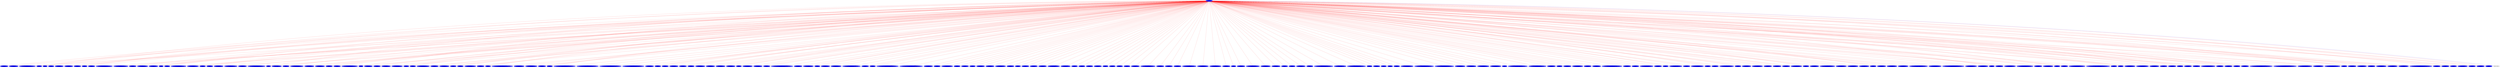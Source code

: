 strict graph opd {
  "3065" -- "1298" [color=red];
  "3065" -- "2719" [color=red];
  "3065" -- "894" [color=red];
  "3065" -- "176" [color=red];
  "3065" -- "3" [color=red];
  "3065" -- "116" [color=red];
  "3065" -- "1" [color=red];
  "3065" -- "2" [color=red];
  "3065" -- "998" [color=red];
  "3065" -- "142" [color=red];
  "3065" -- "124" [color=red];
  "3065" -- "1350" [color=red];
  "3065" -- "84" [color=red];
  "3065" -- "201" [color=red];
  "3065" -- "86" [color=red];
  "3065" -- "2575" [color=red];
  "3065" -- "838" [color=red];
  "3065" -- "138" [color=red];
  "3065" -- "2581" [color=red];
  "3065" -- "1226" [color=red];
  "3065" -- "166" [color=red];
  "3065" -- "147" [color=red];
  "3065" -- "4" [color=red];
  "3065" -- "995" [color=red];
  "3065" -- "363" [color=red];
  "3065" -- "8" [color=red];
  "3065" -- "5" [color=red];
  "3065" -- "298" [color=red];
  "3065" -- "160" [color=red];
  "3065" -- "5327" [color=red];
  "3065" -- "494" [color=red];
  "3065" -- "193" [color=red];
  "3065" -- "204" [color=red];
  "3065" -- "167" [color=red];
  "3065" -- "2586" [color=red];
  "3065" -- "135" [color=red];
  "3065" -- "10" [color=red];
  "3065" -- "168" [color=red];
  "3065" -- "5016" [color=red];
  "3065" -- "996" [color=red];
  "3065" -- "70" [color=red];
  "3065" -- "134" [color=red];
  "3065" -- "2583" [color=red];
  "3065" -- "945" [color=red];
  "3065" -- "530" [color=red];
  "3065" -- "149" [color=red];
  "3065" -- "896" [color=red];
  "3065" -- "1372" [color=red];
  "3065" -- "185" [color=red];
  "3065" -- "198" [color=red];
  "3065" -- "2889" [color=red];
  "3065" -- "2858" [color=red];
  "3065" -- "2720" [color=red];
  "3065" -- "117" [color=red];
  "3065" -- "206" [color=red];
  "3065" -- "1369" [color=red];
  "3065" -- "1368" [color=red];
  "3065" -- "2718" [color=red];
  "3065" -- "1367" [color=red];
  "3065" -- "1219" [color=red];
  "3065" -- "159" [color=red];
  "3065" -- "5136" [color=red];
  "3065" -- "487" [color=red];
  "3065" -- "131" [color=red];
  "3065" -- "207" [color=red];
  "3065" -- "120" [color=red];
  "3065" -- "937" [color=red];
  "3065" -- "225" [color=red];
  "3065" -- "175" [color=red];
  "3065" -- "16" [color=red];
  "3065" -- "2736" [color=red];
  "3065" -- "14" [color=red];
  "3065" -- "481" [color=red];
  "3065" -- "2585" [color=red];
  "3065" -- "208" [color=red];
  "3065" -- "1365" [color=red];
  "3065" -- "829" [color=red];
  "3065" -- "5345" [color=red];
  "3065" -- "1362" [color=red];
  "3065" -- "1363" [color=red];
  "3065" -- "993" [color=red];
  "3065" -- "155" [color=red];
  "3065" -- "2584" [color=red];
  "3065" -- "2892" [color=red];
  "3065" -- "5050" [color=red];
  "3065" -- "899" [color=red];
  "3065" -- "901" [color=red];
  "3065" -- "842" [color=red];
  "3065" -- "163" [color=red];
  "3065" -- "177" [color=red];
  "3065" -- "178" [color=red];
  "3065" -- "171" [color=red];
  "3065" -- "2579" [color=red];
  "3065" -- "113" [color=red];
  "3065" -- "7" [color=red];
  "3065" -- "212" [color=red];
  "3065" -- "172" [color=red];
  "3065" -- "197" [color=red];
  "3065" -- "2738" [color=red];
  "3065" -- "2737" [color=red];
  "3065" -- "126" [color=red];
  "3065" -- "893" [color=red];
  "3065" -- "125" [color=red];
  "3065" -- "199" [color=red];
  "3065" -- "29" [color=red];
  "3065" -- "26" [color=red];
  "3065" -- "27" [color=red];
  "3065" -- "28" [color=red];
  "3065" -- "2854" [color=red];
  "3065" -- "1373" [color=red];
  "3065" -- "836" [color=red];
  "3065" -- "1169" [color=red];
  "3065" -- "903" [color=red];
  "3065" -- "884" [color=red];
  "3065" -- "1213" [color=red];
  "3065" -- "490" [color=red];
  "3065" -- "2617" [color=red];
  "3065" -- "148" [color=red];
  "3065" -- "2720" [color=red];
  "3065" -- "2588" [color=red];
  "3065" -- "174" [color=red];
  "3065" -- "644" [color=red];
  "3065" -- "507" [color=red];
  "3065" -- "145" [color=red];
  "3065" -- "110" [color=red];
  "3065" -- "5023" [color=red];
  "3065" -- "216" [color=red];
  "3065" -- "5046" [color=red];
  "3065" -- "2891" [color=red];
  "3065" -- "2587" [color=red];
  "3065" -- "123" [color=red];
  "3065" -- "68" [color=red];
  "3065" -- "115" [color=red];
  "3065" -- "63" [color=red];
  "3065" -- "60" [color=red];
  "3065" -- "1358" [color=red];
  "3065" -- "1359" [color=red];
  "3065" -- "1360" [color=red];
  "3065" -- "37" [color=red];
  "3065" -- "905" [color=red];
  "3065" -- "1212" [color=red];
  "3065" -- "204" [color=red];
  "3065" -- "987" [color=red];
  "3065" -- "64" [color=red];
  "3065" -- "5042" [color=red];
  "3065" -- "1347" [color=red];
  "3065" -- "226" [color=red];
  "3065" -- "75" [color=red];
  "3065" -- "5025" [color=red];
  "3065" -- "995" [color=red];
  "3065" -- "821" [color=red];
  "3065" -- "5026" [color=red];
  "3065" -- "2930" [color=red];
  "3065" -- "2855" [color=red];
  "3065" -- "218" [color=red];
  "3065" -- "114" [color=red];
  "3065" -- "2577" [color=red];
  "3065" -- "408" [color=red];
  "3065" -- "371" [color=red];
  "3065" -- "902" [color=red];
  "3065" -- "210" [color=red];
  "3065" -- "821" [color=red];
  "3065" -- "2580" [color=red];
  "3065" -- "891" [color=red];
  "3065" -- "150" [color=red];
  "3065" -- "882" [color=red];
  "3065" -- "43" [color=red];
  "3065" -- "482" [color=red];
  "3065" -- "42" [color=red];
  "3065" -- "1598" [color=red];
  "3065" -- "2618" [color=red];
  "3065" -- "5258" [color=red];
  "3065" -- "49" [color=red];
  "3065" -- "44" [color=red];
  "3065" -- "46" [color=red];
  "3065" -- "47" [color=red];
  "3065" -- "48" [color=red];
  "3065" -- "50" [color=red];
  "3065" -- "5046" [color=red];
  "3065" -- "2461" [color=red];
  "3065" -- "219" [color=red];
  "3065" -- "130" [color=red];
  "3065" -- "1136" [color=red];
  "3065" -- "1218" [color=red];
  "3065" -- "2890" [color=red];
  "3065" -- "2576" [color=red];
  "3065" -- "2894" [color=red];
  "3065" -- "221" [color=red];
  "3065" -- "202" [color=red];
  "3065" -- "140" [color=red];
  "3065" -- "363" [color=red];
  "3065" -- "467" [color=red];
  "3065" -- "2578" [color=red];
  "3065" -- "206" [color=red];
  "3065" -- "1356" [color=red];
  "3065" -- "165" [color=red];
  "3065" -- "174" [color=red];
  "3065" -- "180" [color=red];
  "3065" -- "222" [color=red];
  "3065" -- "940" [color=red];
  "3065" -- "1351" [color=red];
  "3065" -- "2721" [color=red];
  "3065" -- "366" [color=red];
  "3065" -- "223" [color=red];
  "3065" -- "2888" [color=red];
  "3065" -- "1474" [color=red];
  "3065" -- "839" [color=red];
  "3065" -- "144" [color=red];
  "3065" -- "835" [color=red];
  "3065" -- "112" [color=red];
  "3065" -- "102" [color=red];
  "3065" -- "368" [color=red];
  "3065" -- "83" [color=red];
  "3065" -- "684" [color=red];
  "3065" -- "2856" [color=red];
  "3065" -- "58" [color=red];
  "3065" -- "141" [color=red];
  "3065" -- "2582" [color=red];
  "3065" -- "2893" [color=red];
  "3065" -- "106" [color=red];
  "3065" -- "55" [color=red];
  "3065" -- "2857" [color=red];
  "3065" -- "139" [color=red];
  "3065" -- "892" [color=red];
  "3065" -- "951" [color=red];
  "3065" -- "592" [color=red];
  "3065" -- "1211" [color=red];
  "3065" -- "889" [color=red];
  "3065" -- "888" [color=red];
  "3065" -- "823" [color=red];
  "3065" -- "128" [color=red];
  "3065" -- "109" [color=red];
  "3065" -- "57" [color=red];
  "3065" -- "836" [color=red];
  "3065" -- "11" [color=red];
  "3065" -- "188" [color=red];
  "3065" -- "451" [color=red];
  "3065" -- "156" [color=red];
  "3065" -- "Retired concepts" [color=blue];
  "3065" -- "Retired concepts" [color=blue];
  "3065" -- "Retired concepts" [color=blue];
  "3065" -- "Retired concepts" [color=blue];
  "3065" -- "Retired concepts" [color=blue];
  "3065" -- "Retired concepts" [color=blue];
  "3065" -- "Retired concepts" [color=blue];
  "3065" -- "Retired concepts" [color=blue];
  "3065" -- "Retired concepts" [color=blue];
  "3065" -- "Retired concepts" [color=blue];
  "3065" -- "Retired concepts" [color=blue];
  "3065" -- "Retired concepts" [color=blue];
  "3065" -- "Retired concepts" [color=blue];
  "3065" -- "Retired concepts" [color=blue];
  "3065" -- "Retired concepts" [color=blue];
  "3065" -- "Retired concepts" [color=blue];
  "3065" -- "Retired concepts" [color=blue];
  "3065" -- "Retired concepts" [color=blue];
  "3065" -- "Retired concepts" [color=blue];
  "3065" -- "Retired concepts" [color=blue];
  "3065" -- "Retired concepts" [color=blue];
  "3065" -- "Retired concepts" [color=blue];
  "3065" -- "Retired concepts" [color=blue];
  "3065" -- "Retired concepts" [color=blue];
  "3065" -- "Retired concepts" [color=blue];
  "3065" -- "Retired concepts" [color=blue];
  "3065" -- "Retired concepts" [color=blue];
  "3065" -- "Retired concepts" [color=blue];
  "3065" -- "Retired concepts" [color=blue];
  "3065" -- "Retired concepts" [color=blue];
  "3065" -- "Retired concepts" [color=blue];
  "3065" -- "Retired concepts" [color=blue];
  "3065" -- "Retired concepts" [color=blue];
  "3065" -- "Retired concepts" [color=blue];
  "3065" -- "Retired concepts" [color=blue];
  "3065" -- "Retired concepts" [color=blue];
  "3065" -- "Retired concepts" [color=blue];
  "3065" -- "Retired concepts" [color=blue];
  "3065" -- "Retired concepts" [color=blue];
  "3065" -- "Retired concepts" [color=blue];
  "3065" -- "Retired concepts" [color=blue];
  "3065" -- "Retired concepts" [color=blue];
  "3065" -- "Retired concepts" [color=blue];
  "3065" -- "Retired concepts" [color=blue];
  "3065" -- "Retired concepts" [color=blue];
  "3065" -- "Retired concepts" [color=blue];
  "3065" -- "Retired concepts" [color=blue];
  "3065" -- "Retired concepts" [color=blue];
  "3065" -- "Retired concepts" [color=blue];
  "3065" -- "Retired concepts" [color=blue];
  "3065" -- "Retired concepts" [color=blue];
  "3065" -- "Retired concepts" [color=blue];
  "3065" -- "Retired concepts" [color=blue];
  "3065" -- "Retired concepts" [color=blue];
  "3065" -- "Retired concepts" [color=blue];
  "3065" -- "Retired concepts" [color=blue];
  "3065" -- "Retired concepts" [color=blue];
  "3065" -- "Retired concepts" [color=blue];
  "3065" -- "Retired concepts" [color=blue];
  "3065" -- "Retired concepts" [color=blue];
  "3065" -- "Retired concepts" [color=blue];
  "3065" -- "Retired concepts" [color=blue];
  "3065" -- "Retired concepts" [color=blue];
  "3065" -- "Retired concepts" [color=blue];
  "3065" -- "Retired concepts" [color=blue];
  "3065" -- "Retired concepts" [color=blue];
  "3065" -- "Retired concepts" [color=blue];
  "3065" -- "Retired concepts" [color=blue];
  "3065" -- "Retired concepts" [color=blue];
  "3065" -- "Retired concepts" [color=blue];
  "3065" -- "Retired concepts" [color=blue];
  "3065" -- "Retired concepts" [color=blue];
  "3065" -- "Retired concepts" [color=blue];
  "3065" -- "Retired concepts" [color=blue];
  "3065" -- "Retired concepts" [color=blue];
  "3065" -- "Retired concepts" [color=blue];
  "3065" -- "Retired concepts" [color=blue];
  "3065" -- "Retired concepts" [color=blue];
  "3065" [ label="Diagnosis (3065)", color="blue", style="filled", href="http://localhost:8080/openmrs/dictionary/concept.htm?conceptId=3065"];
  "1298" [ label="Angio-edema (1298)", color="blue", style="filled", href="http://localhost:8080/openmrs/dictionary/concept.htm?conceptId=3065"];
  "2719" [ label="Anxiety disorder (2719)", color="blue", style="filled", href="http://localhost:8080/openmrs/dictionary/concept.htm?conceptId=3065"];
  "894" [ label="Acquired immunodeficiency syndrome (894)", color="blue", style="filled", href="http://localhost:8080/openmrs/dictionary/concept.htm?conceptId=3065"];
  "176" [ label="Assault (176)", color="blue", style="filled", href="http://localhost:8080/openmrs/dictionary/concept.htm?conceptId=3065"];
  "3" [ label="Anemia (3)", color="blue", style="filled", href="http://localhost:8080/openmrs/dictionary/concept.htm?conceptId=3065"];
  "116" [ label="Arthritis (116)", color="blue", style="filled", href="http://localhost:8080/openmrs/dictionary/concept.htm?conceptId=3065"];
  "1" [ label="Anemia, blood loss (1)", color="blue", style="filled", href="http://localhost:8080/openmrs/dictionary/concept.htm?conceptId=3065"];
  "2" [ label="Anemia, hemolysis (2)", color="blue", style="filled", href="http://localhost:8080/openmrs/dictionary/concept.htm?conceptId=3065"];
  "998" [ label="Anaphylaxis (998)", color="blue", style="filled", href="http://localhost:8080/openmrs/dictionary/concept.htm?conceptId=3065"];
  "142" [ label="Allergy (142)", color="blue", style="filled", href="http://localhost:8080/openmrs/dictionary/concept.htm?conceptId=3065"];
  "124" [ label="Amoebiasis (124)", color="blue", style="filled", href="http://localhost:8080/openmrs/dictionary/concept.htm?conceptId=3065"];
  "1350" [ label="Acute pneumonia presumed bacterial (1350)", color="blue", style="filled", href="http://localhost:8080/openmrs/dictionary/concept.htm?conceptId=3065"];
  "84" [ label="Accident, NOT otherwise specified (84)", color="blue", style="filled", href="http://localhost:8080/openmrs/dictionary/concept.htm?conceptId=3065"];
  "201" [ label="Appendicitis (201)", color="blue", style="filled", href="http://localhost:8080/openmrs/dictionary/concept.htm?conceptId=3065"];
  "86" [ label="Accident, motor vehicle (86)", color="blue", style="filled", href="http://localhost:8080/openmrs/dictionary/concept.htm?conceptId=3065"];
  "2575" [ label="Angular cheilitis (2575)", color="blue", style="filled", href="http://localhost:8080/openmrs/dictionary/concept.htm?conceptId=3065"];
  "838" [ label="Acne (838)", color="blue", style="filled", href="http://localhost:8080/openmrs/dictionary/concept.htm?conceptId=3065"];
  "138" [ label="Abscess (138)", color="blue", style="filled", href="http://localhost:8080/openmrs/dictionary/concept.htm?conceptId=3065"];
  "2581" [ label="Acute ulcerative mouth infections (2581)", color="blue", style="filled", href="http://localhost:8080/openmrs/dictionary/concept.htm?conceptId=3065"];
  "1226" [ label="Anemia, iron deficiency (1226)", color="blue", style="filled", href="http://localhost:8080/openmrs/dictionary/concept.htm?conceptId=3065"];
  "166" [ label="Bite, dog (166)", color="blue", style="filled", href="http://localhost:8080/openmrs/dictionary/concept.htm?conceptId=3065"];
  "147" [ label="Bronchitis (147)", color="blue", style="filled", href="http://localhost:8080/openmrs/dictionary/concept.htm?conceptId=3065"];
  "4" [ label="Asthma exacerbation (4)", color="blue", style="filled", href="http://localhost:8080/openmrs/dictionary/concept.htm?conceptId=3065"];
  "995" [ label="Other neurological condition (995)", color="blue", style="filled", href="http://localhost:8080/openmrs/dictionary/concept.htm?conceptId=3065"];
  "363" [ label="Schistosomiasis (363)", color="blue", style="filled", href="http://localhost:8080/openmrs/dictionary/concept.htm?conceptId=3065"];
  "8" [ label="Biliary tract disease not otherwise specified (8)", color="blue", style="filled", href="http://localhost:8080/openmrs/dictionary/concept.htm?conceptId=3065"];
  "5" [ label="Asthma (5)", color="blue", style="filled", href="http://localhost:8080/openmrs/dictionary/concept.htm?conceptId=3065"];
  "298" [ label="Candidiasis, vaginal (298)", color="blue", style="filled", href="http://localhost:8080/openmrs/dictionary/concept.htm?conceptId=3065"];
  "160" [ label="Brucellosis (160)", color="blue", style="filled", href="http://localhost:8080/openmrs/dictionary/concept.htm?conceptId=3065"];
  "5327" [ label="Asymptomatic HIV infection (5327)", color="blue", style="filled", href="http://localhost:8080/openmrs/dictionary/concept.htm?conceptId=3065"];
  "494" [ label="Bartholin's abscess (494)", color="blue", style="filled", href="http://localhost:8080/openmrs/dictionary/concept.htm?conceptId=3065"];
  "193" [ label="Bronchopneumonia (193)", color="blue", style="filled", href="http://localhost:8080/openmrs/dictionary/concept.htm?conceptId=3065"];
  "204" [ label="Candidiasis (204)", color="blue", style="filled", href="http://localhost:8080/openmrs/dictionary/concept.htm?conceptId=3065"];
  "167" [ label="Bite, animal (167)", color="blue", style="filled", href="http://localhost:8080/openmrs/dictionary/concept.htm?conceptId=3065"];
  "2586" [ label="Atypical disseminated leishmaniasis (2586)", color="blue", style="filled", href="http://localhost:8080/openmrs/dictionary/concept.htm?conceptId=3065"];
  "135" [ label="Burn (135)", color="blue", style="filled", href="http://localhost:8080/openmrs/dictionary/concept.htm?conceptId=3065"];
  "10" [ label="Bronchitis, acute (10)", color="blue", style="filled", href="http://localhost:8080/openmrs/dictionary/concept.htm?conceptId=3065"];
  "168" [ label="Bite, human (168)", color="blue", style="filled", href="http://localhost:8080/openmrs/dictionary/concept.htm?conceptId=3065"];
  "5016" [ label="Cardiomyopathy (5016)", color="blue", style="filled", href="http://localhost:8080/openmrs/dictionary/concept.htm?conceptId=3065"];
  "996" [ label="Cardiovascular disease (996)", color="blue", style="filled", href="http://localhost:8080/openmrs/dictionary/concept.htm?conceptId=3065"];
  "70" [ label="Cataract (70)", color="blue", style="filled", href="http://localhost:8080/openmrs/dictionary/concept.htm?conceptId=3065"];
  "134" [ label="Cellulitis (134)", color="blue", style="filled", href="http://localhost:8080/openmrs/dictionary/concept.htm?conceptId=3065"];
  "2583" [ label="Toxoplasmosis of the brain (2583)", color="blue", style="filled", href="http://localhost:8080/openmrs/dictionary/concept.htm?conceptId=3065"];
  "945" [ label="Cerebral palsy (945)", color="blue", style="filled", href="http://localhost:8080/openmrs/dictionary/concept.htm?conceptId=3065"];
  "530" [ label="Cerumen impaction (530)", color="blue", style="filled", href="http://localhost:8080/openmrs/dictionary/concept.htm?conceptId=3065"];
  "149" [ label="Cervicitis (149)", color="blue", style="filled", href="http://localhost:8080/openmrs/dictionary/concept.htm?conceptId=3065"];
  "896" [ label="Chalazion (896)", color="blue", style="filled", href="http://localhost:8080/openmrs/dictionary/concept.htm?conceptId=3065"];
  "1372" [ label="Chlamydia trachomatis (1372)", color="blue", style="filled", href="http://localhost:8080/openmrs/dictionary/concept.htm?conceptId=3065"];
  "185" [ label="Cholecystitis (185)", color="blue", style="filled", href="http://localhost:8080/openmrs/dictionary/concept.htm?conceptId=3065"];
  "198" [ label="Cholera (198)", color="blue", style="filled", href="http://localhost:8080/openmrs/dictionary/concept.htm?conceptId=3065"];
  "2889" [ label="Chronic hiv lung disease, including bronchiectasis (2889)", color="blue", style="filled", href="http://localhost:8080/openmrs/dictionary/concept.htm?conceptId=3065"];
  "2858" [ label="Chronic isosporiasis (2858)", color="blue", style="filled", href="http://localhost:8080/openmrs/dictionary/concept.htm?conceptId=3065"];
  "2720" [ label="Congestive heart failure (2720)", color="blue", style="filled", href="http://localhost:8080/openmrs/dictionary/concept.htm?conceptId=3065"];
  "117" [ label="Conjunctivitis (117)", color="blue", style="filled", href="http://localhost:8080/openmrs/dictionary/concept.htm?conceptId=3065"];
  "206" [ label="Seizures (206)", color="blue", style="filled", href="http://localhost:8080/openmrs/dictionary/concept.htm?conceptId=3065"];
  "1369" [ label="Convulsions or neurological deficit presumed cerebr (1369)", color="blue", style="filled", href="http://localhost:8080/openmrs/dictionary/concept.htm?conceptId=3065"];
  "1368" [ label="Convulsions or neurological deficit presumed due to (1368)", color="blue", style="filled", href="http://localhost:8080/openmrs/dictionary/concept.htm?conceptId=3065"];
  "2718" [ label="Convulsions or neurological deficit presumed malari (2718)", color="blue", style="filled", href="http://localhost:8080/openmrs/dictionary/concept.htm?conceptId=3065"];
  "1367" [ label="Convulsions or neurological deficit presumed toxopl (1367)", color="blue", style="filled", href="http://localhost:8080/openmrs/dictionary/concept.htm?conceptId=3065"];
  "1219" [ label="Cryptococcosis (1219)", color="blue", style="filled", href="http://localhost:8080/openmrs/dictionary/concept.htm?conceptId=3065"];
  "159" [ label="Deceased (159)", color="blue", style="filled", href="http://localhost:8080/openmrs/dictionary/concept.htm?conceptId=3065"];
  "5136" [ label="Dementia (5136)", color="blue", style="filled", href="http://localhost:8080/openmrs/dictionary/concept.htm?conceptId=3065"];
  "487" [ label="Dementia, senile (487)", color="blue", style="filled", href="http://localhost:8080/openmrs/dictionary/concept.htm?conceptId=3065"];
  "131" [ label="Dental caries (131)", color="blue", style="filled", href="http://localhost:8080/openmrs/dictionary/concept.htm?conceptId=3065"];
  "207" [ label="Depression (207)", color="blue", style="filled", href="http://localhost:8080/openmrs/dictionary/concept.htm?conceptId=3065"];
  "120" [ label="Dermatitis, allergic (120)", color="blue", style="filled", href="http://localhost:8080/openmrs/dictionary/concept.htm?conceptId=3065"];
  "937" [ label="Dermatophytosis (937)", color="blue", style="filled", href="http://localhost:8080/openmrs/dictionary/concept.htm?conceptId=3065"];
  "225" [ label="Diabetes insipidus (225)", color="blue", style="filled", href="http://localhost:8080/openmrs/dictionary/concept.htm?conceptId=3065"];
  "175" [ label="Diabetes mellitus (175)", color="blue", style="filled", href="http://localhost:8080/openmrs/dictionary/concept.htm?conceptId=3065"];
  "16" [ label="Diarrhea (16)", color="blue", style="filled", href="http://localhost:8080/openmrs/dictionary/concept.htm?conceptId=3065"];
  "2736" [ label="Diarrhea, bacterial (2736)", color="blue", style="filled", href="http://localhost:8080/openmrs/dictionary/concept.htm?conceptId=3065"];
  "14" [ label="Diarrhea, parasite (14)", color="blue", style="filled", href="http://localhost:8080/openmrs/dictionary/concept.htm?conceptId=3065"];
  "481" [ label="Dislocation (481)", color="blue", style="filled", href="http://localhost:8080/openmrs/dictionary/concept.htm?conceptId=3065"];
  "2585" [ label="Disseminated non-tuberculosis mycobacterial infecti (2585)", color="blue", style="filled", href="http://localhost:8080/openmrs/dictionary/concept.htm?conceptId=3065"];
  "208" [ label="Duodenal ulcer (208)", color="blue", style="filled", href="http://localhost:8080/openmrs/dictionary/concept.htm?conceptId=3065"];
  "1365" [ label="Dysentery bacilliary (1365)", color="blue", style="filled", href="http://localhost:8080/openmrs/dictionary/concept.htm?conceptId=3065"];
  "829" [ label="Eczema (829)", color="blue", style="filled", href="http://localhost:8080/openmrs/dictionary/concept.htm?conceptId=3065"];
  "5345" [ label="Encephalopathy (5345)", color="blue", style="filled", href="http://localhost:8080/openmrs/dictionary/concept.htm?conceptId=3065"];
  "1362" [ label="Encephalopathy HIV (1362)", color="blue", style="filled", href="http://localhost:8080/openmrs/dictionary/concept.htm?conceptId=3065"];
  "1363" [ label="Encephalopathy presumed not due to HIV (1363)", color="blue", style="filled", href="http://localhost:8080/openmrs/dictionary/concept.htm?conceptId=3065"];
  "993" [ label="Enteropathy (993)", color="blue", style="filled", href="http://localhost:8080/openmrs/dictionary/concept.htm?conceptId=3065"];
  "155" [ label="Epilepsy (155)", color="blue", style="filled", href="http://localhost:8080/openmrs/dictionary/concept.htm?conceptId=3065"];
  "2584" [ label="Extrapulmonary cryptococcosis including meningitis (2584)", color="blue", style="filled", href="http://localhost:8080/openmrs/dictionary/concept.htm?conceptId=3065"];
  "2892" [ label="Extrapulmonary tuberculosis without lymphadenopathy (2892)", color="blue", style="filled", href="http://localhost:8080/openmrs/dictionary/concept.htm?conceptId=3065"];
  "5050" [ label="Failure to thrive (5050)", color="blue", style="filled", href="http://localhost:8080/openmrs/dictionary/concept.htm?conceptId=3065"];
  "899" [ label="False labor (899)", color="blue", style="filled", href="http://localhost:8080/openmrs/dictionary/concept.htm?conceptId=3065"];
  "901" [ label="Fever of unknown origin (901)", color="blue", style="filled", href="http://localhost:8080/openmrs/dictionary/concept.htm?conceptId=3065"];
  "842" [ label="Folliculitis (842)", color="blue", style="filled", href="http://localhost:8080/openmrs/dictionary/concept.htm?conceptId=3065"];
  "163" [ label="Foreign body (163)", color="blue", style="filled", href="http://localhost:8080/openmrs/dictionary/concept.htm?conceptId=3065"];
  "177" [ label="Fracture (177)", color="blue", style="filled", href="http://localhost:8080/openmrs/dictionary/concept.htm?conceptId=3065"];
  "178" [ label="Fracture, colles (178)", color="blue", style="filled", href="http://localhost:8080/openmrs/dictionary/concept.htm?conceptId=3065"];
  "171" [ label="Fungal infection (171)", color="blue", style="filled", href="http://localhost:8080/openmrs/dictionary/concept.htm?conceptId=3065"];
  "2579" [ label="Fungal nail infection (2579)", color="blue", style="filled", href="http://localhost:8080/openmrs/dictionary/concept.htm?conceptId=3065"];
  "113" [ label="Furunculosis (113)", color="blue", style="filled", href="http://localhost:8080/openmrs/dictionary/concept.htm?conceptId=3065"];
  "7" [ label="Gallstones (7)", color="blue", style="filled", href="http://localhost:8080/openmrs/dictionary/concept.htm?conceptId=3065"];
  "212" [ label="Gastric ulcer (212)", color="blue", style="filled", href="http://localhost:8080/openmrs/dictionary/concept.htm?conceptId=3065"];
  "172" [ label="Gastritis, nos (172)", color="blue", style="filled", href="http://localhost:8080/openmrs/dictionary/concept.htm?conceptId=3065"];
  "197" [ label="Gastroenteritis (197)", color="blue", style="filled", href="http://localhost:8080/openmrs/dictionary/concept.htm?conceptId=3065"];
  "2738" [ label="Genital ulcers, chancroid (2738)", color="blue", style="filled", href="http://localhost:8080/openmrs/dictionary/concept.htm?conceptId=3065"];
  "2737" [ label="Genital ulcers, lgv (2737)", color="blue", style="filled", href="http://localhost:8080/openmrs/dictionary/concept.htm?conceptId=3065"];
  "126" [ label="Gingivitis (126)", color="blue", style="filled", href="http://localhost:8080/openmrs/dictionary/concept.htm?conceptId=3065"];
  "893" [ label="Gonorrhea (893)", color="blue", style="filled", href="http://localhost:8080/openmrs/dictionary/concept.htm?conceptId=3065"];
  "125" [ label="Head injury (125)", color="blue", style="filled", href="http://localhost:8080/openmrs/dictionary/concept.htm?conceptId=3065"];
  "199" [ label="Helminthiasis (199)", color="blue", style="filled", href="http://localhost:8080/openmrs/dictionary/concept.htm?conceptId=3065"];
  "29" [ label="Hepatitis (29)", color="blue", style="filled", href="http://localhost:8080/openmrs/dictionary/concept.htm?conceptId=3065"];
  "26" [ label="Hepatitis A (26)", color="blue", style="filled", href="http://localhost:8080/openmrs/dictionary/concept.htm?conceptId=3065"];
  "27" [ label="Hepatitis B (27)", color="blue", style="filled", href="http://localhost:8080/openmrs/dictionary/concept.htm?conceptId=3065"];
  "28" [ label="Hepatitis C (28)", color="blue", style="filled", href="http://localhost:8080/openmrs/dictionary/concept.htm?conceptId=3065"];
  "2854" [ label="Hepatotoxicity (2854)", color="blue", style="filled", href="http://localhost:8080/openmrs/dictionary/concept.htm?conceptId=3065"];
  "1373" [ label="Herpes simplex genital infection (1373)", color="blue", style="filled", href="http://localhost:8080/openmrs/dictionary/concept.htm?conceptId=3065"];
  "836" [ label="Herpes zoster (836)", color="blue", style="filled", href="http://localhost:8080/openmrs/dictionary/concept.htm?conceptId=3065"];
  "1169" [ label="HIV infected (1169)", color="blue", style="filled", href="http://localhost:8080/openmrs/dictionary/concept.htm?conceptId=3065"];
  "903" [ label="Hypertension (903)", color="blue", style="filled", href="http://localhost:8080/openmrs/dictionary/concept.htm?conceptId=3065"];
  "884" [ label="Human immunodeficiency virus (884)", color="blue", style="filled", href="http://localhost:8080/openmrs/dictionary/concept.htm?conceptId=3065"];
  "1213" [ label="Human papillomavirus (1213)", color="blue", style="filled", href="http://localhost:8080/openmrs/dictionary/concept.htm?conceptId=3065"];
  "490" [ label="Hyperemesis gravidarum (490)", color="blue", style="filled", href="http://localhost:8080/openmrs/dictionary/concept.htm?conceptId=3065"];
  "2617" [ label="Hypokalemia (2617)", color="blue", style="filled", href="http://localhost:8080/openmrs/dictionary/concept.htm?conceptId=3065"];
  "148" [ label="Injury (148)", color="blue", style="filled", href="http://localhost:8080/openmrs/dictionary/concept.htm?conceptId=3065"];
  "2720" [ label="Congestive heart failure (2720)", color="blue", style="filled", href="http://localhost:8080/openmrs/dictionary/concept.htm?conceptId=3065"];
  "2588" [ label="Cancer cervix (2588)", color="blue", style="filled", href="http://localhost:8080/openmrs/dictionary/concept.htm?conceptId=3065"];
  "174" [ label="Sexually transmitted infection (174)", color="blue", style="filled", href="http://localhost:8080/openmrs/dictionary/concept.htm?conceptId=3065"];
  "644" [ label="Kaposi sarcoma oral (644)", color="blue", style="filled", href="http://localhost:8080/openmrs/dictionary/concept.htm?conceptId=3065"];
  "507" [ label="Kaposis sarcoma (507)", color="blue", style="filled", href="http://localhost:8080/openmrs/dictionary/concept.htm?conceptId=3065"];
  "145" [ label="Labor pain (145)", color="blue", style="filled", href="http://localhost:8080/openmrs/dictionary/concept.htm?conceptId=3065"];
  "110" [ label="Laceration (110)", color="blue", style="filled", href="http://localhost:8080/openmrs/dictionary/concept.htm?conceptId=3065"];
  "5023" [ label="Leiomyosarcoma (5023)", color="blue", style="filled", href="http://localhost:8080/openmrs/dictionary/concept.htm?conceptId=3065"];
  "216" [ label="Leukaemia (216)", color="blue", style="filled", href="http://localhost:8080/openmrs/dictionary/concept.htm?conceptId=3065"];
  "5046" [ label="Progressive multifocal leukoencephalopathy (5046)", color="blue", style="filled", href="http://localhost:8080/openmrs/dictionary/concept.htm?conceptId=3065"];
  "2891" [ label="Lineal gingival erythema (2891)", color="blue", style="filled", href="http://localhost:8080/openmrs/dictionary/concept.htm?conceptId=3065"];
  "2587" [ label="Lymphoma (cerebral or B-cell non hodgkin) (2587)", color="blue", style="filled", href="http://localhost:8080/openmrs/dictionary/concept.htm?conceptId=3065"];
  "123" [ label="Malaria (123)", color="blue", style="filled", href="http://localhost:8080/openmrs/dictionary/concept.htm?conceptId=3065"];
  "68" [ label="Malnutrition (68)", color="blue", style="filled", href="http://localhost:8080/openmrs/dictionary/concept.htm?conceptId=3065"];
  "115" [ label="Mastitis (115)", color="blue", style="filled", href="http://localhost:8080/openmrs/dictionary/concept.htm?conceptId=3065"];
  "63" [ label="Measles (63)", color="blue", style="filled", href="http://localhost:8080/openmrs/dictionary/concept.htm?conceptId=3065"];
  "60" [ label="Meningitis (60)", color="blue", style="filled", href="http://localhost:8080/openmrs/dictionary/concept.htm?conceptId=3065"];
  "1358" [ label="Meningitis acute bacterial (1358)", color="blue", style="filled", href="http://localhost:8080/openmrs/dictionary/concept.htm?conceptId=3065"];
  "1359" [ label="Meningitis sub-acute presumed cryptococcus (1359)", color="blue", style="filled", href="http://localhost:8080/openmrs/dictionary/concept.htm?conceptId=3065"];
  "1360" [ label="Meningitis sub-acute presumed tuberculosis (1360)", color="blue", style="filled", href="http://localhost:8080/openmrs/dictionary/concept.htm?conceptId=3065"];
  "37" [ label="Menstrual dysfunction (37)", color="blue", style="filled", href="http://localhost:8080/openmrs/dictionary/concept.htm?conceptId=3065"];
  "905" [ label="Incomplete abortion (905)", color="blue", style="filled", href="http://localhost:8080/openmrs/dictionary/concept.htm?conceptId=3065"];
  "1212" [ label="Molluscum contagiosum (1212)", color="blue", style="filled", href="http://localhost:8080/openmrs/dictionary/concept.htm?conceptId=3065"];
  "204" [ label="Candidiasis (204)", color="blue", style="filled", href="http://localhost:8080/openmrs/dictionary/concept.htm?conceptId=3065"];
  "987" [ label="Multidrug-resistant TB (987)", color="blue", style="filled", href="http://localhost:8080/openmrs/dictionary/concept.htm?conceptId=3065"];
  "64" [ label="Mumps (64)", color="blue", style="filled", href="http://localhost:8080/openmrs/dictionary/concept.htm?conceptId=3065"];
  "5042" [ label="Mycobacterium tuberculosis, extrapulmonary (5042)", color="blue", style="filled", href="http://localhost:8080/openmrs/dictionary/concept.htm?conceptId=3065"];
  "1347" [ label="Mycobacterium tuberculosis, pulmonary (1347)", color="blue", style="filled", href="http://localhost:8080/openmrs/dictionary/concept.htm?conceptId=3065"];
  "226" [ label="Neonatal sepsis (226)", color="blue", style="filled", href="http://localhost:8080/openmrs/dictionary/concept.htm?conceptId=3065"];
  "75" [ label="Neoplasm (75)", color="blue", style="filled", href="http://localhost:8080/openmrs/dictionary/concept.htm?conceptId=3065"];
  "5025" [ label="Nephropathy (5025)", color="blue", style="filled", href="http://localhost:8080/openmrs/dictionary/concept.htm?conceptId=3065"];
  "995" [ label="Other neurological condition (995)", color="blue", style="filled", href="http://localhost:8080/openmrs/dictionary/concept.htm?conceptId=3065"];
  "821" [ label="Peripheral neuropathy (821)", color="blue", style="filled", href="http://localhost:8080/openmrs/dictionary/concept.htm?conceptId=3065"];
  "5026" [ label="Nocardiosis (5026)", color="blue", style="filled", href="http://localhost:8080/openmrs/dictionary/concept.htm?conceptId=3065"];
  "2930" [ label="Other enteritis (2930)", color="blue", style="filled", href="http://localhost:8080/openmrs/dictionary/concept.htm?conceptId=3065"];
  "2855" [ label="Other psychiatric or neurological adverse effect (2855)", color="blue", style="filled", href="http://localhost:8080/openmrs/dictionary/concept.htm?conceptId=3065"];
  "218" [ label="Otitis externa (218)", color="blue", style="filled", href="http://localhost:8080/openmrs/dictionary/concept.htm?conceptId=3065"];
  "114" [ label="Otitis media (114)", color="blue", style="filled", href="http://localhost:8080/openmrs/dictionary/concept.htm?conceptId=3065"];
  "2577" [ label="Papular itchy skin eruptions (2577)", color="blue", style="filled", href="http://localhost:8080/openmrs/dictionary/concept.htm?conceptId=3065"];
  "408" [ label="Paraphimosis (408)", color="blue", style="filled", href="http://localhost:8080/openmrs/dictionary/concept.htm?conceptId=3065"];
  "371" [ label="Pellagra (371)", color="blue", style="filled", href="http://localhost:8080/openmrs/dictionary/concept.htm?conceptId=3065"];
  "902" [ label="Pelvic inflammatory disease (902)", color="blue", style="filled", href="http://localhost:8080/openmrs/dictionary/concept.htm?conceptId=3065"];
  "210" [ label="Peptic ulcer (210)", color="blue", style="filled", href="http://localhost:8080/openmrs/dictionary/concept.htm?conceptId=3065"];
  "821" [ label="Peripheral neuropathy (821)", color="blue", style="filled", href="http://localhost:8080/openmrs/dictionary/concept.htm?conceptId=3065"];
  "2580" [ label="Persistent oral candidiasis (2580)", color="blue", style="filled", href="http://localhost:8080/openmrs/dictionary/concept.htm?conceptId=3065"];
  "891" [ label="Pertussis (891)", color="blue", style="filled", href="http://localhost:8080/openmrs/dictionary/concept.htm?conceptId=3065"];
  "150" [ label="Pharyngitis (150)", color="blue", style="filled", href="http://localhost:8080/openmrs/dictionary/concept.htm?conceptId=3065"];
  "882" [ label="Pneumocystic carinii pneumonia (882)", color="blue", style="filled", href="http://localhost:8080/openmrs/dictionary/concept.htm?conceptId=3065"];
  "43" [ label="Pneumonia (43)", color="blue", style="filled", href="http://localhost:8080/openmrs/dictionary/concept.htm?conceptId=3065"];
  "482" [ label="Pneumonia, lobar (482)", color="blue", style="filled", href="http://localhost:8080/openmrs/dictionary/concept.htm?conceptId=3065"];
  "42" [ label="Pulmonary tuberculosis (42)", color="blue", style="filled", href="http://localhost:8080/openmrs/dictionary/concept.htm?conceptId=3065"];
  "1598" [ label="Pneumopathy (1598)", color="blue", style="filled", href="http://localhost:8080/openmrs/dictionary/concept.htm?conceptId=3065"];
  "2618" [ label="Pneumothorax (2618)", color="blue", style="filled", href="http://localhost:8080/openmrs/dictionary/concept.htm?conceptId=3065"];
  "5258" [ label="Poliomyelitis (5258)", color="blue", style="filled", href="http://localhost:8080/openmrs/dictionary/concept.htm?conceptId=3065"];
  "49" [ label="Postpartum hemorrhage (49)", color="blue", style="filled", href="http://localhost:8080/openmrs/dictionary/concept.htm?conceptId=3065"];
  "44" [ label="Pregnancy (44)", color="blue", style="filled", href="http://localhost:8080/openmrs/dictionary/concept.htm?conceptId=3065"];
  "46" [ label="Ectopic pregnancy (46)", color="blue", style="filled", href="http://localhost:8080/openmrs/dictionary/concept.htm?conceptId=3065"];
  "47" [ label="Pregnancy, hypertension associated (47)", color="blue", style="filled", href="http://localhost:8080/openmrs/dictionary/concept.htm?conceptId=3065"];
  "48" [ label="Pregnancy, miscarriage (48)", color="blue", style="filled", href="http://localhost:8080/openmrs/dictionary/concept.htm?conceptId=3065"];
  "50" [ label="Pregnancy, termination (50)", color="blue", style="filled", href="http://localhost:8080/openmrs/dictionary/concept.htm?conceptId=3065"];
  "5046" [ label="Progressive multifocal leukoencephalopathy (5046)", color="blue", style="filled", href="http://localhost:8080/openmrs/dictionary/concept.htm?conceptId=3065"];
  "2461" [ label="Psychiatric history (2461)", color="blue", style="filled", href="http://localhost:8080/openmrs/dictionary/concept.htm?conceptId=3065"];
  "219" [ label="Psychosis (219)", color="blue", style="filled", href="http://localhost:8080/openmrs/dictionary/concept.htm?conceptId=3065"];
  "130" [ label="Puerperal sepsis (130)", color="blue", style="filled", href="http://localhost:8080/openmrs/dictionary/concept.htm?conceptId=3065"];
  "1136" [ label="Pulmonary effusion (1136)", color="blue", style="filled", href="http://localhost:8080/openmrs/dictionary/concept.htm?conceptId=3065"];
  "1218" [ label="Rectovaginal fistula (1218)", color="blue", style="filled", href="http://localhost:8080/openmrs/dictionary/concept.htm?conceptId=3065"];
  "2890" [ label="Recurrent bacteraemia or sepsis with NTS (2890)", color="blue", style="filled", href="http://localhost:8080/openmrs/dictionary/concept.htm?conceptId=3065"];
  "2576" [ label="Recurrent oral ulcerations (2576)", color="blue", style="filled", href="http://localhost:8080/openmrs/dictionary/concept.htm?conceptId=3065"];
  "2894" [ label="Recurrent severe presumed bacterial infections (eg  (2894)", color="blue", style="filled", href="http://localhost:8080/openmrs/dictionary/concept.htm?conceptId=3065"];
  "221" [ label="Rheumatic heart disease (221)", color="blue", style="filled", href="http://localhost:8080/openmrs/dictionary/concept.htm?conceptId=3065"];
  "202" [ label="Rheumatoid arthritis (202)", color="blue", style="filled", href="http://localhost:8080/openmrs/dictionary/concept.htm?conceptId=3065"];
  "140" [ label="Scabies (140)", color="blue", style="filled", href="http://localhost:8080/openmrs/dictionary/concept.htm?conceptId=3065"];
  "363" [ label="Schistosomiasis (363)", color="blue", style="filled", href="http://localhost:8080/openmrs/dictionary/concept.htm?conceptId=3065"];
  "467" [ label="Schizophrenia (467)", color="blue", style="filled", href="http://localhost:8080/openmrs/dictionary/concept.htm?conceptId=3065"];
  "2578" [ label="Seborrhoeic dermatitis (2578)", color="blue", style="filled", href="http://localhost:8080/openmrs/dictionary/concept.htm?conceptId=3065"];
  "206" [ label="Seizures (206)", color="blue", style="filled", href="http://localhost:8080/openmrs/dictionary/concept.htm?conceptId=3065"];
  "1356" [ label="Severe dysphagia presumed invasive (1356)", color="blue", style="filled", href="http://localhost:8080/openmrs/dictionary/concept.htm?conceptId=3065"];
  "165" [ label="Sexual assault (165)", color="blue", style="filled", href="http://localhost:8080/openmrs/dictionary/concept.htm?conceptId=3065"];
  "174" [ label="Sexually transmitted infection (174)", color="blue", style="filled", href="http://localhost:8080/openmrs/dictionary/concept.htm?conceptId=3065"];
  "180" [ label="Shoulder dislocation (180)", color="blue", style="filled", href="http://localhost:8080/openmrs/dictionary/concept.htm?conceptId=3065"];
  "222" [ label="Sinusitis (222)", color="blue", style="filled", href="http://localhost:8080/openmrs/dictionary/concept.htm?conceptId=3065"];
  "940" [ label="Spondylosis (940)", color="blue", style="filled", href="http://localhost:8080/openmrs/dictionary/concept.htm?conceptId=3065"];
  "1351" [ label="Sub-acute pneumonia presumed pcp (1351)", color="blue", style="filled", href="http://localhost:8080/openmrs/dictionary/concept.htm?conceptId=3065"];
  "2721" [ label="Symptomatic nephropathy or cardiomyopathy presumed  (2721)", color="blue", style="filled", href="http://localhost:8080/openmrs/dictionary/concept.htm?conceptId=3065"];
  "366" [ label="Synovitis (366)", color="blue", style="filled", href="http://localhost:8080/openmrs/dictionary/concept.htm?conceptId=3065"];
  "223" [ label="Syphilis (223)", color="blue", style="filled", href="http://localhost:8080/openmrs/dictionary/concept.htm?conceptId=3065"];
  "2888" [ label="TB lymphadenopathy (2888)", color="blue", style="filled", href="http://localhost:8080/openmrs/dictionary/concept.htm?conceptId=3065"];
  "1474" [ label="TB status drug resistance (1474)", color="blue", style="filled", href="http://localhost:8080/openmrs/dictionary/concept.htm?conceptId=3065"];
  "839" [ label="Thrombocytopenia (839)", color="blue", style="filled", href="http://localhost:8080/openmrs/dictionary/concept.htm?conceptId=3065"];
  "144" [ label="Tinea capitis (144)", color="blue", style="filled", href="http://localhost:8080/openmrs/dictionary/concept.htm?conceptId=3065"];
  "835" [ label="Tinea corporis (835)", color="blue", style="filled", href="http://localhost:8080/openmrs/dictionary/concept.htm?conceptId=3065"];
  "112" [ label="Tonsillitis (112)", color="blue", style="filled", href="http://localhost:8080/openmrs/dictionary/concept.htm?conceptId=3065"];
  "102" [ label="Toxicity, drug (102)", color="blue", style="filled", href="http://localhost:8080/openmrs/dictionary/concept.htm?conceptId=3065"];
  "368" [ label="Toxicity, food (368)", color="blue", style="filled", href="http://localhost:8080/openmrs/dictionary/concept.htm?conceptId=3065"];
  "83" [ label="Toxicity, NOT otherwise specified (83)", color="blue", style="filled", href="http://localhost:8080/openmrs/dictionary/concept.htm?conceptId=3065"];
  "684" [ label="Trichomonas (684)", color="blue", style="filled", href="http://localhost:8080/openmrs/dictionary/concept.htm?conceptId=3065"];
  "2856" [ label="Tuberculoma (2856)", color="blue", style="filled", href="http://localhost:8080/openmrs/dictionary/concept.htm?conceptId=3065"];
  "58" [ label="Tuberculosis (58)", color="blue", style="filled", href="http://localhost:8080/openmrs/dictionary/concept.htm?conceptId=3065"];
  "141" [ label="Typhoid fever (141)", color="blue", style="filled", href="http://localhost:8080/openmrs/dictionary/concept.htm?conceptId=3065"];
  "2582" [ label="Unexplained anaemia, neutropaenia, or throbocytopae (2582)", color="blue", style="filled", href="http://localhost:8080/openmrs/dictionary/concept.htm?conceptId=3065"];
  "2893" [ label="Unexplained persistant heptomegaly and splenomegaly (2893)", color="blue", style="filled", href="http://localhost:8080/openmrs/dictionary/concept.htm?conceptId=3065"];
  "106" [ label="Upper respiratory tract infection (106)", color="blue", style="filled", href="http://localhost:8080/openmrs/dictionary/concept.htm?conceptId=3065"];
  "55" [ label="Urinary tract infection (55)", color="blue", style="filled", href="http://localhost:8080/openmrs/dictionary/concept.htm?conceptId=3065"];
  "2857" [ label="Vaginal/urethral discharge Non-GC (2857)", color="blue", style="filled", href="http://localhost:8080/openmrs/dictionary/concept.htm?conceptId=3065"];
  "139" [ label="Vaginitis (139)", color="blue", style="filled", href="http://localhost:8080/openmrs/dictionary/concept.htm?conceptId=3065"];
  "892" [ label="Varicella zoster (892)", color="blue", style="filled", href="http://localhost:8080/openmrs/dictionary/concept.htm?conceptId=3065"];
  "951" [ label="Varicose leg ulcers (951)", color="blue", style="filled", href="http://localhost:8080/openmrs/dictionary/concept.htm?conceptId=3065"];
  "592" [ label="Venous stasis (592)", color="blue", style="filled", href="http://localhost:8080/openmrs/dictionary/concept.htm?conceptId=3065"];
  "1211" [ label="Wart virus infection (1211)", color="blue", style="filled", href="http://localhost:8080/openmrs/dictionary/concept.htm?conceptId=3065"];
  "889" [ label="Vitamin C deficiency (889)", color="blue", style="filled", href="http://localhost:8080/openmrs/dictionary/concept.htm?conceptId=3065"];
  "888" [ label="Vitamin D deficiency (888)", color="blue", style="filled", href="http://localhost:8080/openmrs/dictionary/concept.htm?conceptId=3065"];
  "823" [ label="HIV wasting syndrome weight loss more than 10 perce (823)", color="blue", style="filled", href="http://localhost:8080/openmrs/dictionary/concept.htm?conceptId=3065"];
  "128" [ label="Wound, deep (128)", color="blue", style="filled", href="http://localhost:8080/openmrs/dictionary/concept.htm?conceptId=3065"];
  "109" [ label="Wound, septic (109)", color="blue", style="filled", href="http://localhost:8080/openmrs/dictionary/concept.htm?conceptId=3065"];
  "57" [ label="Yellow fever (57)", color="blue", style="filled", href="http://localhost:8080/openmrs/dictionary/concept.htm?conceptId=3065"];
  "836" [ label="Herpes zoster (836)", color="blue", style="filled", href="http://localhost:8080/openmrs/dictionary/concept.htm?conceptId=3065"];
  "11" [ label="Bronchitis, recurrent (11)", color="blue", style="filled", href="http://localhost:8080/openmrs/dictionary/concept.htm?conceptId=3065"];
  "188" [ label="Rash, septic (188)", color="blue", style="filled", href="http://localhost:8080/openmrs/dictionary/concept.htm?conceptId=3065"];
  "451" [ label="Arthritis, knee (451)", color="blue", style="filled", href="http://localhost:8080/openmrs/dictionary/concept.htm?conceptId=3065"];
  "156" [ label="Wound nos (156)", color="blue", style="filled", href="http://localhost:8080/openmrs/dictionary/concept.htm?conceptId=3065"];
  ranksep = 23;
}
